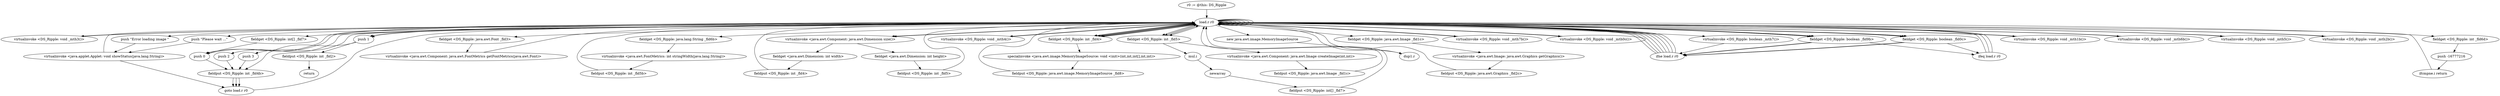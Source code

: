 digraph "" {
    "r0 := @this: DS_Ripple"
    "load.r r0"
    "r0 := @this: DS_Ripple"->"load.r r0";
    "virtualinvoke <DS_Ripple: void _mth3()>"
    "load.r r0"->"virtualinvoke <DS_Ripple: void _mth3()>";
    "virtualinvoke <DS_Ripple: void _mth3()>"->"load.r r0";
    "push \"Please wait ...\""
    "load.r r0"->"push \"Please wait ...\"";
    "virtualinvoke <java.applet.Applet: void showStatus(java.lang.String)>"
    "push \"Please wait ...\""->"virtualinvoke <java.applet.Applet: void showStatus(java.lang.String)>";
    "virtualinvoke <java.applet.Applet: void showStatus(java.lang.String)>"->"load.r r0";
    "load.r r0"->"load.r r0";
    "load.r r0"->"load.r r0";
    "fieldget <DS_Ripple: java.awt.Font _fld3>"
    "load.r r0"->"fieldget <DS_Ripple: java.awt.Font _fld3>";
    "virtualinvoke <java.awt.Component: java.awt.FontMetrics getFontMetrics(java.awt.Font)>"
    "fieldget <DS_Ripple: java.awt.Font _fld3>"->"virtualinvoke <java.awt.Component: java.awt.FontMetrics getFontMetrics(java.awt.Font)>";
    "virtualinvoke <java.awt.Component: java.awt.FontMetrics getFontMetrics(java.awt.Font)>"->"load.r r0";
    "fieldget <DS_Ripple: java.lang.String _fld6b>"
    "load.r r0"->"fieldget <DS_Ripple: java.lang.String _fld6b>";
    "virtualinvoke <java.awt.FontMetrics: int stringWidth(java.lang.String)>"
    "fieldget <DS_Ripple: java.lang.String _fld6b>"->"virtualinvoke <java.awt.FontMetrics: int stringWidth(java.lang.String)>";
    "fieldput <DS_Ripple: int _fld5b>"
    "virtualinvoke <java.awt.FontMetrics: int stringWidth(java.lang.String)>"->"fieldput <DS_Ripple: int _fld5b>";
    "fieldput <DS_Ripple: int _fld5b>"->"load.r r0";
    "load.r r0"->"load.r r0";
    "virtualinvoke <java.awt.Component: java.awt.Dimension size()>"
    "load.r r0"->"virtualinvoke <java.awt.Component: java.awt.Dimension size()>";
    "fieldget <java.awt.Dimension: int width>"
    "virtualinvoke <java.awt.Component: java.awt.Dimension size()>"->"fieldget <java.awt.Dimension: int width>";
    "fieldput <DS_Ripple: int _fld4>"
    "fieldget <java.awt.Dimension: int width>"->"fieldput <DS_Ripple: int _fld4>";
    "fieldput <DS_Ripple: int _fld4>"->"load.r r0";
    "load.r r0"->"load.r r0";
    "load.r r0"->"virtualinvoke <java.awt.Component: java.awt.Dimension size()>";
    "fieldget <java.awt.Dimension: int height>"
    "virtualinvoke <java.awt.Component: java.awt.Dimension size()>"->"fieldget <java.awt.Dimension: int height>";
    "fieldput <DS_Ripple: int _fld5>"
    "fieldget <java.awt.Dimension: int height>"->"fieldput <DS_Ripple: int _fld5>";
    "fieldput <DS_Ripple: int _fld5>"->"load.r r0";
    "virtualinvoke <DS_Ripple: void _mth4()>"
    "load.r r0"->"virtualinvoke <DS_Ripple: void _mth4()>";
    "virtualinvoke <DS_Ripple: void _mth4()>"->"load.r r0";
    "load.r r0"->"load.r r0";
    "fieldget <DS_Ripple: int _fld4>"
    "load.r r0"->"fieldget <DS_Ripple: int _fld4>";
    "fieldget <DS_Ripple: int _fld4>"->"load.r r0";
    "fieldget <DS_Ripple: int _fld5>"
    "load.r r0"->"fieldget <DS_Ripple: int _fld5>";
    "mul.i"
    "fieldget <DS_Ripple: int _fld5>"->"mul.i";
    "newarray"
    "mul.i"->"newarray";
    "fieldput <DS_Ripple: int[] _fld7>"
    "newarray"->"fieldput <DS_Ripple: int[] _fld7>";
    "fieldput <DS_Ripple: int[] _fld7>"->"load.r r0";
    "new java.awt.image.MemoryImageSource"
    "load.r r0"->"new java.awt.image.MemoryImageSource";
    "dup1.r"
    "new java.awt.image.MemoryImageSource"->"dup1.r";
    "dup1.r"->"load.r r0";
    "load.r r0"->"fieldget <DS_Ripple: int _fld4>";
    "fieldget <DS_Ripple: int _fld4>"->"load.r r0";
    "load.r r0"->"fieldget <DS_Ripple: int _fld5>";
    "fieldget <DS_Ripple: int _fld5>"->"load.r r0";
    "fieldget <DS_Ripple: int[] _fld7>"
    "load.r r0"->"fieldget <DS_Ripple: int[] _fld7>";
    "push 0"
    "fieldget <DS_Ripple: int[] _fld7>"->"push 0";
    "push 0"->"load.r r0";
    "load.r r0"->"fieldget <DS_Ripple: int _fld4>";
    "specialinvoke <java.awt.image.MemoryImageSource: void <init>(int,int,int[],int,int)>"
    "fieldget <DS_Ripple: int _fld4>"->"specialinvoke <java.awt.image.MemoryImageSource: void <init>(int,int,int[],int,int)>";
    "fieldput <DS_Ripple: java.awt.image.MemoryImageSource _fld8>"
    "specialinvoke <java.awt.image.MemoryImageSource: void <init>(int,int,int[],int,int)>"->"fieldput <DS_Ripple: java.awt.image.MemoryImageSource _fld8>";
    "fieldput <DS_Ripple: java.awt.image.MemoryImageSource _fld8>"->"load.r r0";
    "load.r r0"->"load.r r0";
    "load.r r0"->"load.r r0";
    "load.r r0"->"fieldget <DS_Ripple: int _fld4>";
    "fieldget <DS_Ripple: int _fld4>"->"load.r r0";
    "load.r r0"->"fieldget <DS_Ripple: int _fld5>";
    "virtualinvoke <java.awt.Component: java.awt.Image createImage(int,int)>"
    "fieldget <DS_Ripple: int _fld5>"->"virtualinvoke <java.awt.Component: java.awt.Image createImage(int,int)>";
    "fieldput <DS_Ripple: java.awt.Image _fld1c>"
    "virtualinvoke <java.awt.Component: java.awt.Image createImage(int,int)>"->"fieldput <DS_Ripple: java.awt.Image _fld1c>";
    "fieldput <DS_Ripple: java.awt.Image _fld1c>"->"load.r r0";
    "load.r r0"->"load.r r0";
    "fieldget <DS_Ripple: java.awt.Image _fld1c>"
    "load.r r0"->"fieldget <DS_Ripple: java.awt.Image _fld1c>";
    "virtualinvoke <java.awt.Image: java.awt.Graphics getGraphics()>"
    "fieldget <DS_Ripple: java.awt.Image _fld1c>"->"virtualinvoke <java.awt.Image: java.awt.Graphics getGraphics()>";
    "fieldput <DS_Ripple: java.awt.Graphics _fld2c>"
    "virtualinvoke <java.awt.Image: java.awt.Graphics getGraphics()>"->"fieldput <DS_Ripple: java.awt.Graphics _fld2c>";
    "fieldput <DS_Ripple: java.awt.Graphics _fld2c>"->"load.r r0";
    "virtualinvoke <DS_Ripple: void _mth7b()>"
    "load.r r0"->"virtualinvoke <DS_Ripple: void _mth7b()>";
    "virtualinvoke <DS_Ripple: void _mth7b()>"->"load.r r0";
    "virtualinvoke <DS_Ripple: void _mth0c()>"
    "load.r r0"->"virtualinvoke <DS_Ripple: void _mth0c()>";
    "virtualinvoke <DS_Ripple: void _mth0c()>"->"load.r r0";
    "fieldget <DS_Ripple: boolean _fld9b>"
    "load.r r0"->"fieldget <DS_Ripple: boolean _fld9b>";
    "ifne load.r r0"
    "fieldget <DS_Ripple: boolean _fld9b>"->"ifne load.r r0";
    "ifne load.r r0"->"load.r r0";
    "fieldget <DS_Ripple: boolean _fld0c>"
    "load.r r0"->"fieldget <DS_Ripple: boolean _fld0c>";
    "fieldget <DS_Ripple: boolean _fld0c>"->"ifne load.r r0";
    "ifne load.r r0"->"load.r r0";
    "load.r r0"->"push 0";
    "fieldput <DS_Ripple: int _fld4b>"
    "push 0"->"fieldput <DS_Ripple: int _fld4b>";
    "goto load.r r0"
    "fieldput <DS_Ripple: int _fld4b>"->"goto load.r r0";
    "goto load.r r0"->"load.r r0";
    "virtualinvoke <DS_Ripple: void _mth1b()>"
    "load.r r0"->"virtualinvoke <DS_Ripple: void _mth1b()>";
    "virtualinvoke <DS_Ripple: void _mth1b()>"->"load.r r0";
    "virtualinvoke <DS_Ripple: void _mth6b()>"
    "load.r r0"->"virtualinvoke <DS_Ripple: void _mth6b()>";
    "virtualinvoke <DS_Ripple: void _mth6b()>"->"load.r r0";
    "virtualinvoke <DS_Ripple: boolean _mth7()>"
    "load.r r0"->"virtualinvoke <DS_Ripple: boolean _mth7()>";
    "virtualinvoke <DS_Ripple: boolean _mth7()>"->"ifne load.r r0";
    "ifne load.r r0"->"load.r r0";
    "push \"Error loading image \""
    "load.r r0"->"push \"Error loading image \"";
    "push \"Error loading image \""->"virtualinvoke <java.applet.Applet: void showStatus(java.lang.String)>";
    "virtualinvoke <java.applet.Applet: void showStatus(java.lang.String)>"->"goto load.r r0";
    "ifne load.r r0"->"load.r r0";
    "virtualinvoke <DS_Ripple: void _mth5()>"
    "load.r r0"->"virtualinvoke <DS_Ripple: void _mth5()>";
    "virtualinvoke <DS_Ripple: void _mth5()>"->"load.r r0";
    "virtualinvoke <DS_Ripple: void _mth2b()>"
    "load.r r0"->"virtualinvoke <DS_Ripple: void _mth2b()>";
    "virtualinvoke <DS_Ripple: void _mth2b()>"->"load.r r0";
    "fieldget <DS_Ripple: int _fld6d>"
    "load.r r0"->"fieldget <DS_Ripple: int _fld6d>";
    "push -16777216"
    "fieldget <DS_Ripple: int _fld6d>"->"push -16777216";
    "ifcmpne.i return"
    "push -16777216"->"ifcmpne.i return";
    "ifcmpne.i return"->"load.r r0";
    "push 1"
    "load.r r0"->"push 1";
    "fieldput <DS_Ripple: int _fld2>"
    "push 1"->"fieldput <DS_Ripple: int _fld2>";
    "return"
    "fieldput <DS_Ripple: int _fld2>"->"return";
    "ifne load.r r0"->"load.r r0";
    "load.r r0"->"fieldget <DS_Ripple: boolean _fld9b>";
    "ifeq load.r r0"
    "fieldget <DS_Ripple: boolean _fld9b>"->"ifeq load.r r0";
    "ifeq load.r r0"->"load.r r0";
    "load.r r0"->"fieldget <DS_Ripple: boolean _fld0c>";
    "fieldget <DS_Ripple: boolean _fld0c>"->"ifne load.r r0";
    "ifne load.r r0"->"load.r r0";
    "load.r r0"->"push 1";
    "push 1"->"fieldput <DS_Ripple: int _fld4b>";
    "fieldput <DS_Ripple: int _fld4b>"->"goto load.r r0";
    "ifne load.r r0"->"load.r r0";
    "load.r r0"->"fieldget <DS_Ripple: boolean _fld9b>";
    "fieldget <DS_Ripple: boolean _fld9b>"->"ifne load.r r0";
    "ifne load.r r0"->"load.r r0";
    "load.r r0"->"fieldget <DS_Ripple: boolean _fld0c>";
    "fieldget <DS_Ripple: boolean _fld0c>"->"ifeq load.r r0";
    "ifeq load.r r0"->"load.r r0";
    "push 2"
    "load.r r0"->"push 2";
    "push 2"->"fieldput <DS_Ripple: int _fld4b>";
    "fieldput <DS_Ripple: int _fld4b>"->"goto load.r r0";
    "ifeq load.r r0"->"load.r r0";
    "push 3"
    "load.r r0"->"push 3";
    "push 3"->"fieldput <DS_Ripple: int _fld4b>";
}
